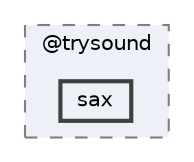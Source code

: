 digraph "pkiclassroomrescheduler/src/main/frontend/node_modules/@trysound/sax"
{
 // LATEX_PDF_SIZE
  bgcolor="transparent";
  edge [fontname=Helvetica,fontsize=10,labelfontname=Helvetica,labelfontsize=10];
  node [fontname=Helvetica,fontsize=10,shape=box,height=0.2,width=0.4];
  compound=true
  subgraph clusterdir_ec99ed588a3a9b4b582f6dc4f7456d76 {
    graph [ bgcolor="#edf0f7", pencolor="grey50", label="@trysound", fontname=Helvetica,fontsize=10 style="filled,dashed", URL="dir_ec99ed588a3a9b4b582f6dc4f7456d76.html",tooltip=""]
  dir_3ceb4c0b7f64583adacfc8aebe035995 [label="sax", fillcolor="#edf0f7", color="grey25", style="filled,bold", URL="dir_3ceb4c0b7f64583adacfc8aebe035995.html",tooltip=""];
  }
}
